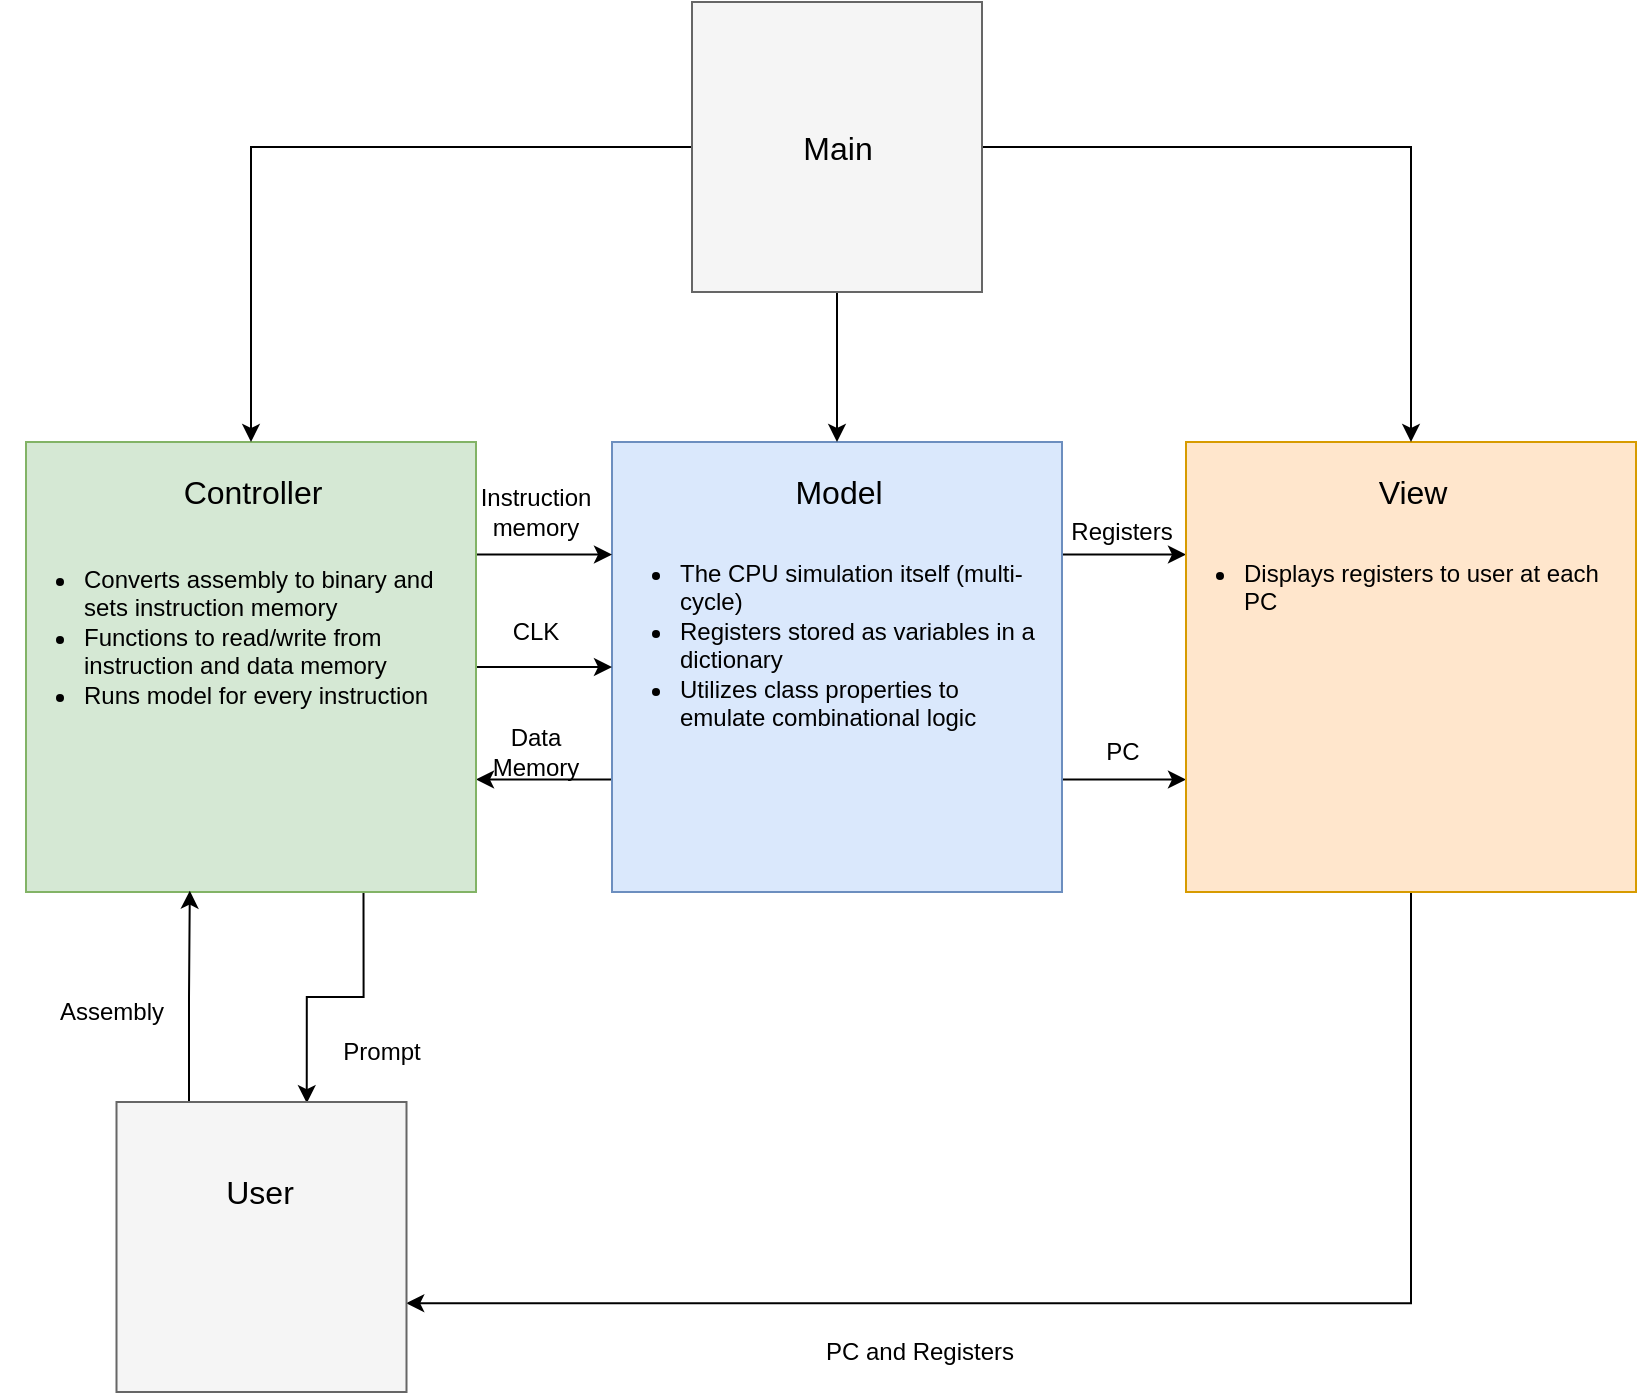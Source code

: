 <mxfile version="20.7.4" type="github">
  <diagram id="PJlu1qAhcZFJr8fLGyAI" name="Page-1">
    <mxGraphModel dx="1154" dy="567" grid="1" gridSize="10" guides="1" tooltips="1" connect="1" arrows="1" fold="1" page="1" pageScale="1" pageWidth="850" pageHeight="1100" math="0" shadow="0">
      <root>
        <mxCell id="0" />
        <mxCell id="1" parent="0" />
        <mxCell id="viw1kuYX6mk0vtZqk210-21" style="edgeStyle=orthogonalEdgeStyle;rounded=0;orthogonalLoop=1;jettySize=auto;html=1;exitX=0;exitY=0.75;exitDx=0;exitDy=0;entryX=1;entryY=0.75;entryDx=0;entryDy=0;fontSize=16;" edge="1" parent="1" source="viw1kuYX6mk0vtZqk210-3" target="viw1kuYX6mk0vtZqk210-6">
          <mxGeometry relative="1" as="geometry" />
        </mxCell>
        <mxCell id="viw1kuYX6mk0vtZqk210-48" style="edgeStyle=orthogonalEdgeStyle;rounded=0;orthogonalLoop=1;jettySize=auto;html=1;exitX=1;exitY=0.75;exitDx=0;exitDy=0;entryX=0;entryY=0.75;entryDx=0;entryDy=0;fontSize=12;" edge="1" parent="1" source="viw1kuYX6mk0vtZqk210-3" target="viw1kuYX6mk0vtZqk210-7">
          <mxGeometry relative="1" as="geometry" />
        </mxCell>
        <mxCell id="viw1kuYX6mk0vtZqk210-49" style="edgeStyle=orthogonalEdgeStyle;rounded=0;orthogonalLoop=1;jettySize=auto;html=1;exitX=1;exitY=0.25;exitDx=0;exitDy=0;entryX=0;entryY=0.25;entryDx=0;entryDy=0;fontSize=12;" edge="1" parent="1" source="viw1kuYX6mk0vtZqk210-3" target="viw1kuYX6mk0vtZqk210-7">
          <mxGeometry relative="1" as="geometry" />
        </mxCell>
        <mxCell id="viw1kuYX6mk0vtZqk210-3" value="" style="whiteSpace=wrap;html=1;aspect=fixed;fillColor=#dae8fc;strokeColor=#6c8ebf;" vertex="1" parent="1">
          <mxGeometry x="316" y="270" width="225" height="225" as="geometry" />
        </mxCell>
        <mxCell id="viw1kuYX6mk0vtZqk210-17" style="edgeStyle=orthogonalEdgeStyle;rounded=0;orthogonalLoop=1;jettySize=auto;html=1;exitX=1;exitY=0.25;exitDx=0;exitDy=0;fontSize=16;entryX=0;entryY=0.25;entryDx=0;entryDy=0;" edge="1" parent="1" source="viw1kuYX6mk0vtZqk210-6" target="viw1kuYX6mk0vtZqk210-3">
          <mxGeometry relative="1" as="geometry">
            <mxPoint x="303" y="330" as="targetPoint" />
          </mxGeometry>
        </mxCell>
        <mxCell id="viw1kuYX6mk0vtZqk210-18" style="edgeStyle=orthogonalEdgeStyle;rounded=0;orthogonalLoop=1;jettySize=auto;html=1;exitX=1;exitY=0.5;exitDx=0;exitDy=0;fontSize=16;entryX=0;entryY=0.5;entryDx=0;entryDy=0;" edge="1" parent="1" source="viw1kuYX6mk0vtZqk210-6" target="viw1kuYX6mk0vtZqk210-3">
          <mxGeometry relative="1" as="geometry">
            <mxPoint x="293" y="380" as="targetPoint" />
          </mxGeometry>
        </mxCell>
        <mxCell id="viw1kuYX6mk0vtZqk210-47" style="edgeStyle=orthogonalEdgeStyle;rounded=0;orthogonalLoop=1;jettySize=auto;html=1;exitX=0.75;exitY=1;exitDx=0;exitDy=0;entryX=0.656;entryY=0.004;entryDx=0;entryDy=0;entryPerimeter=0;fontSize=12;" edge="1" parent="1" source="viw1kuYX6mk0vtZqk210-6" target="viw1kuYX6mk0vtZqk210-25">
          <mxGeometry relative="1" as="geometry" />
        </mxCell>
        <mxCell id="viw1kuYX6mk0vtZqk210-6" value="" style="whiteSpace=wrap;html=1;aspect=fixed;fillColor=#d5e8d4;strokeColor=#82b366;" vertex="1" parent="1">
          <mxGeometry x="23" y="270" width="225" height="225" as="geometry" />
        </mxCell>
        <mxCell id="viw1kuYX6mk0vtZqk210-43" style="edgeStyle=orthogonalEdgeStyle;rounded=0;orthogonalLoop=1;jettySize=auto;html=1;exitX=0.5;exitY=1;exitDx=0;exitDy=0;entryX=0.999;entryY=0.694;entryDx=0;entryDy=0;entryPerimeter=0;fontSize=16;" edge="1" parent="1" source="viw1kuYX6mk0vtZqk210-7" target="viw1kuYX6mk0vtZqk210-25">
          <mxGeometry relative="1" as="geometry" />
        </mxCell>
        <mxCell id="viw1kuYX6mk0vtZqk210-7" value="" style="whiteSpace=wrap;html=1;aspect=fixed;fillColor=#ffe6cc;strokeColor=#d79b00;" vertex="1" parent="1">
          <mxGeometry x="603" y="270" width="225" height="225" as="geometry" />
        </mxCell>
        <mxCell id="viw1kuYX6mk0vtZqk210-9" value="Model" style="text;html=1;align=center;verticalAlign=middle;resizable=0;points=[];autosize=1;strokeColor=none;fillColor=none;strokeWidth=3;fontSize=16;" vertex="1" parent="1">
          <mxGeometry x="393.5" y="280" width="70" height="30" as="geometry" />
        </mxCell>
        <mxCell id="viw1kuYX6mk0vtZqk210-10" value="Controller" style="text;html=1;align=center;verticalAlign=middle;resizable=0;points=[];autosize=1;strokeColor=none;fillColor=none;fontSize=16;" vertex="1" parent="1">
          <mxGeometry x="90.5" y="280" width="90" height="30" as="geometry" />
        </mxCell>
        <mxCell id="viw1kuYX6mk0vtZqk210-11" value="View" style="text;html=1;align=center;verticalAlign=middle;resizable=0;points=[];autosize=1;strokeColor=none;fillColor=none;fontSize=16;" vertex="1" parent="1">
          <mxGeometry x="685.5" y="280" width="60" height="30" as="geometry" />
        </mxCell>
        <mxCell id="viw1kuYX6mk0vtZqk210-45" style="edgeStyle=orthogonalEdgeStyle;rounded=0;orthogonalLoop=1;jettySize=auto;html=1;exitX=0.25;exitY=0;exitDx=0;exitDy=0;entryX=0.364;entryY=0.997;entryDx=0;entryDy=0;entryPerimeter=0;fontSize=12;" edge="1" parent="1" source="viw1kuYX6mk0vtZqk210-25" target="viw1kuYX6mk0vtZqk210-6">
          <mxGeometry relative="1" as="geometry" />
        </mxCell>
        <mxCell id="viw1kuYX6mk0vtZqk210-25" value="" style="whiteSpace=wrap;html=1;aspect=fixed;fillColor=#f5f5f5;fontColor=#333333;strokeColor=#666666;" vertex="1" parent="1">
          <mxGeometry x="68.25" y="600" width="145" height="145" as="geometry" />
        </mxCell>
        <mxCell id="viw1kuYX6mk0vtZqk210-26" value="User" style="text;html=1;strokeColor=none;fillColor=none;align=center;verticalAlign=middle;whiteSpace=wrap;rounded=0;strokeWidth=3;fontSize=16;" vertex="1" parent="1">
          <mxGeometry x="110.25" y="630" width="60" height="30" as="geometry" />
        </mxCell>
        <mxCell id="viw1kuYX6mk0vtZqk210-34" value="Prompt" style="text;html=1;strokeColor=none;fillColor=none;align=center;verticalAlign=middle;whiteSpace=wrap;rounded=0;strokeWidth=3;fontSize=12;" vertex="1" parent="1">
          <mxGeometry x="170.5" y="560" width="60" height="30" as="geometry" />
        </mxCell>
        <mxCell id="viw1kuYX6mk0vtZqk210-35" value="Assembly" style="text;html=1;strokeColor=none;fillColor=none;align=center;verticalAlign=middle;whiteSpace=wrap;rounded=0;strokeWidth=3;fontSize=12;" vertex="1" parent="1">
          <mxGeometry x="35.75" y="540" width="60" height="30" as="geometry" />
        </mxCell>
        <mxCell id="viw1kuYX6mk0vtZqk210-39" style="edgeStyle=orthogonalEdgeStyle;rounded=0;orthogonalLoop=1;jettySize=auto;html=1;exitX=0;exitY=0.5;exitDx=0;exitDy=0;entryX=0.5;entryY=0;entryDx=0;entryDy=0;fontSize=16;" edge="1" parent="1" source="viw1kuYX6mk0vtZqk210-37" target="viw1kuYX6mk0vtZqk210-6">
          <mxGeometry relative="1" as="geometry" />
        </mxCell>
        <mxCell id="viw1kuYX6mk0vtZqk210-40" style="edgeStyle=orthogonalEdgeStyle;rounded=0;orthogonalLoop=1;jettySize=auto;html=1;exitX=0.5;exitY=1;exitDx=0;exitDy=0;entryX=0.5;entryY=0;entryDx=0;entryDy=0;fontSize=16;" edge="1" parent="1" source="viw1kuYX6mk0vtZqk210-37" target="viw1kuYX6mk0vtZqk210-3">
          <mxGeometry relative="1" as="geometry" />
        </mxCell>
        <mxCell id="viw1kuYX6mk0vtZqk210-41" style="edgeStyle=orthogonalEdgeStyle;rounded=0;orthogonalLoop=1;jettySize=auto;html=1;entryX=0.5;entryY=0;entryDx=0;entryDy=0;fontSize=16;" edge="1" parent="1" source="viw1kuYX6mk0vtZqk210-37" target="viw1kuYX6mk0vtZqk210-7">
          <mxGeometry relative="1" as="geometry" />
        </mxCell>
        <mxCell id="viw1kuYX6mk0vtZqk210-37" value="" style="whiteSpace=wrap;html=1;aspect=fixed;fillColor=#f5f5f5;fontColor=#333333;strokeColor=#666666;" vertex="1" parent="1">
          <mxGeometry x="356" y="50" width="145" height="145" as="geometry" />
        </mxCell>
        <mxCell id="viw1kuYX6mk0vtZqk210-38" value="Main" style="text;html=1;strokeColor=none;fillColor=none;align=center;verticalAlign=middle;whiteSpace=wrap;rounded=0;strokeWidth=3;fontSize=16;" vertex="1" parent="1">
          <mxGeometry x="398.5" y="107.5" width="60" height="30" as="geometry" />
        </mxCell>
        <mxCell id="viw1kuYX6mk0vtZqk210-44" value="PC and Registers" style="text;html=1;strokeColor=none;fillColor=none;align=center;verticalAlign=middle;whiteSpace=wrap;rounded=0;strokeWidth=3;fontSize=12;" vertex="1" parent="1">
          <mxGeometry x="398.5" y="710" width="141.5" height="30" as="geometry" />
        </mxCell>
        <mxCell id="viw1kuYX6mk0vtZqk210-50" value="Registers" style="text;html=1;strokeColor=none;fillColor=none;align=center;verticalAlign=middle;whiteSpace=wrap;rounded=0;strokeWidth=3;fontSize=12;" vertex="1" parent="1">
          <mxGeometry x="541" y="300" width="60" height="30" as="geometry" />
        </mxCell>
        <mxCell id="viw1kuYX6mk0vtZqk210-51" value="PC" style="text;html=1;strokeColor=none;fillColor=none;align=center;verticalAlign=middle;whiteSpace=wrap;rounded=0;strokeWidth=3;fontSize=12;" vertex="1" parent="1">
          <mxGeometry x="552.5" y="410" width="37" height="30" as="geometry" />
        </mxCell>
        <mxCell id="viw1kuYX6mk0vtZqk210-52" value="&lt;div&gt;Instruction&lt;/div&gt;&lt;div&gt;memory&lt;br&gt;&lt;/div&gt;" style="text;html=1;strokeColor=none;fillColor=none;align=center;verticalAlign=middle;whiteSpace=wrap;rounded=0;strokeWidth=3;fontSize=12;" vertex="1" parent="1">
          <mxGeometry x="248" y="290" width="60" height="30" as="geometry" />
        </mxCell>
        <mxCell id="viw1kuYX6mk0vtZqk210-53" value="CLK" style="text;html=1;strokeColor=none;fillColor=none;align=center;verticalAlign=middle;whiteSpace=wrap;rounded=0;strokeWidth=3;fontSize=12;" vertex="1" parent="1">
          <mxGeometry x="248" y="350" width="60" height="30" as="geometry" />
        </mxCell>
        <mxCell id="viw1kuYX6mk0vtZqk210-54" value="Data Memory" style="text;html=1;strokeColor=none;fillColor=none;align=center;verticalAlign=middle;whiteSpace=wrap;rounded=0;strokeWidth=3;fontSize=12;" vertex="1" parent="1">
          <mxGeometry x="248" y="410" width="60" height="30" as="geometry" />
        </mxCell>
        <mxCell id="viw1kuYX6mk0vtZqk210-55" value="&lt;ul&gt;&lt;li&gt;The CPU simulation itself (multi-cycle)&lt;br&gt;&lt;/li&gt;&lt;li&gt;Registers stored as variables in a dictionary&lt;/li&gt;&lt;li&gt;Utilizes class properties to emulate combinational logic&lt;br&gt;&lt;/li&gt;&lt;/ul&gt;" style="text;html=1;strokeColor=none;fillColor=none;align=left;verticalAlign=top;whiteSpace=wrap;rounded=0;strokeWidth=3;fontSize=12;" vertex="1" parent="1">
          <mxGeometry x="308" y="310" width="222" height="140" as="geometry" />
        </mxCell>
        <mxCell id="viw1kuYX6mk0vtZqk210-56" value="&lt;ul&gt;&lt;li&gt;Converts assembly to binary and sets instruction memory&lt;br&gt;&lt;/li&gt;&lt;li&gt;Functions to read/write from instruction and data memory&lt;br&gt;&lt;/li&gt;&lt;li&gt;Runs model for every instruction&lt;br&gt;&lt;/li&gt;&lt;/ul&gt;" style="text;html=1;strokeColor=none;fillColor=none;align=left;verticalAlign=top;whiteSpace=wrap;rounded=0;strokeWidth=3;fontSize=12;" vertex="1" parent="1">
          <mxGeometry x="10" y="312.5" width="216.75" height="140" as="geometry" />
        </mxCell>
        <mxCell id="viw1kuYX6mk0vtZqk210-57" value="&lt;ul&gt;&lt;li&gt;Displays registers to user at each PC&lt;br&gt;&lt;/li&gt;&lt;/ul&gt;" style="text;html=1;strokeColor=none;fillColor=none;align=left;verticalAlign=top;whiteSpace=wrap;rounded=0;strokeWidth=3;fontSize=12;" vertex="1" parent="1">
          <mxGeometry x="589.5" y="310" width="222" height="140" as="geometry" />
        </mxCell>
      </root>
    </mxGraphModel>
  </diagram>
</mxfile>

